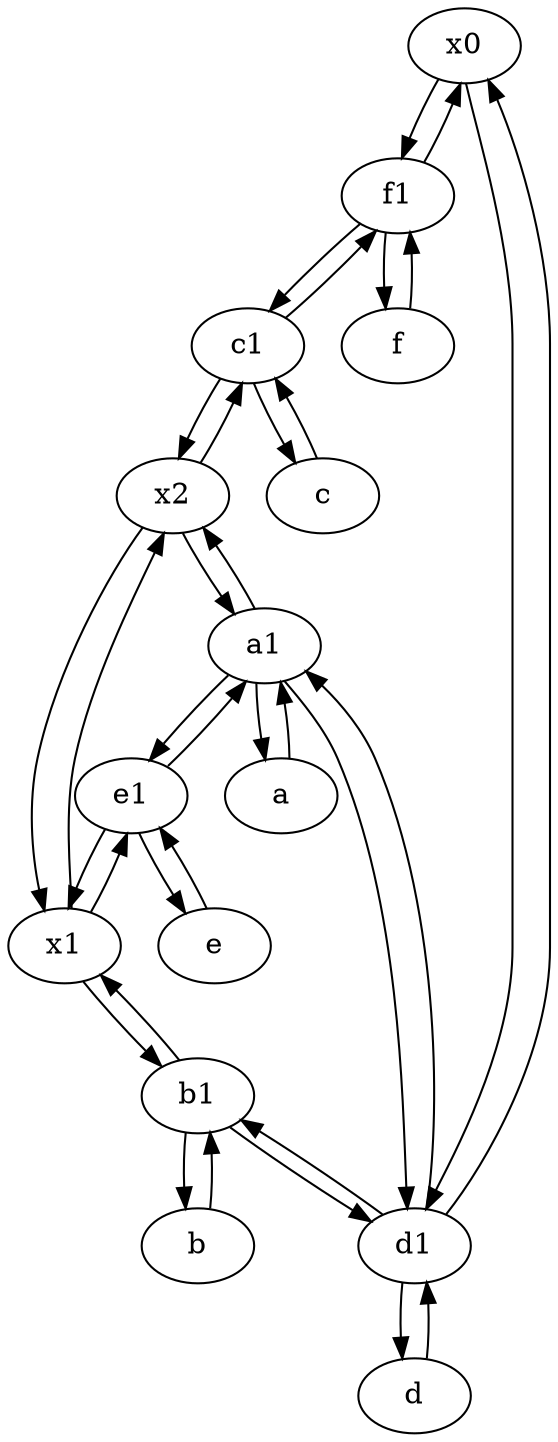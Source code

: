 digraph  {
	x0;
	f1;
	e1 [pos="25,45!"];
	a1 [pos="40,15!"];
	d [pos="20,30!"];
	f [pos="15,45!"];
	a [pos="40,10!"];
	b [pos="50,20!"];
	c1 [pos="30,15!"];
	b1 [pos="45,20!"];
	c [pos="20,10!"];
	d1 [pos="25,30!"];
	x2;
	x1;
	e [pos="30,50!"];
	f1 -> c1;
	x2 -> x1;
	a1 -> x2;
	x1 -> e1;
	x1 -> x2;
	x2 -> c1;
	x1 -> b1;
	e1 -> e;
	e1 -> a1;
	f -> f1;
	a1 -> d1;
	a1 -> a;
	x2 -> a1;
	e1 -> x1;
	x0 -> f1;
	b1 -> x1;
	c -> c1;
	a -> a1;
	d1 -> a1;
	x0 -> d1;
	c1 -> f1;
	c1 -> c;
	c1 -> x2;
	a1 -> e1;
	e -> e1;
	d1 -> b1;
	b -> b1;
	f1 -> x0;
	b1 -> d1;
	b1 -> b;
	d1 -> x0;
	d -> d1;
	d1 -> d;
	f1 -> f;

	}